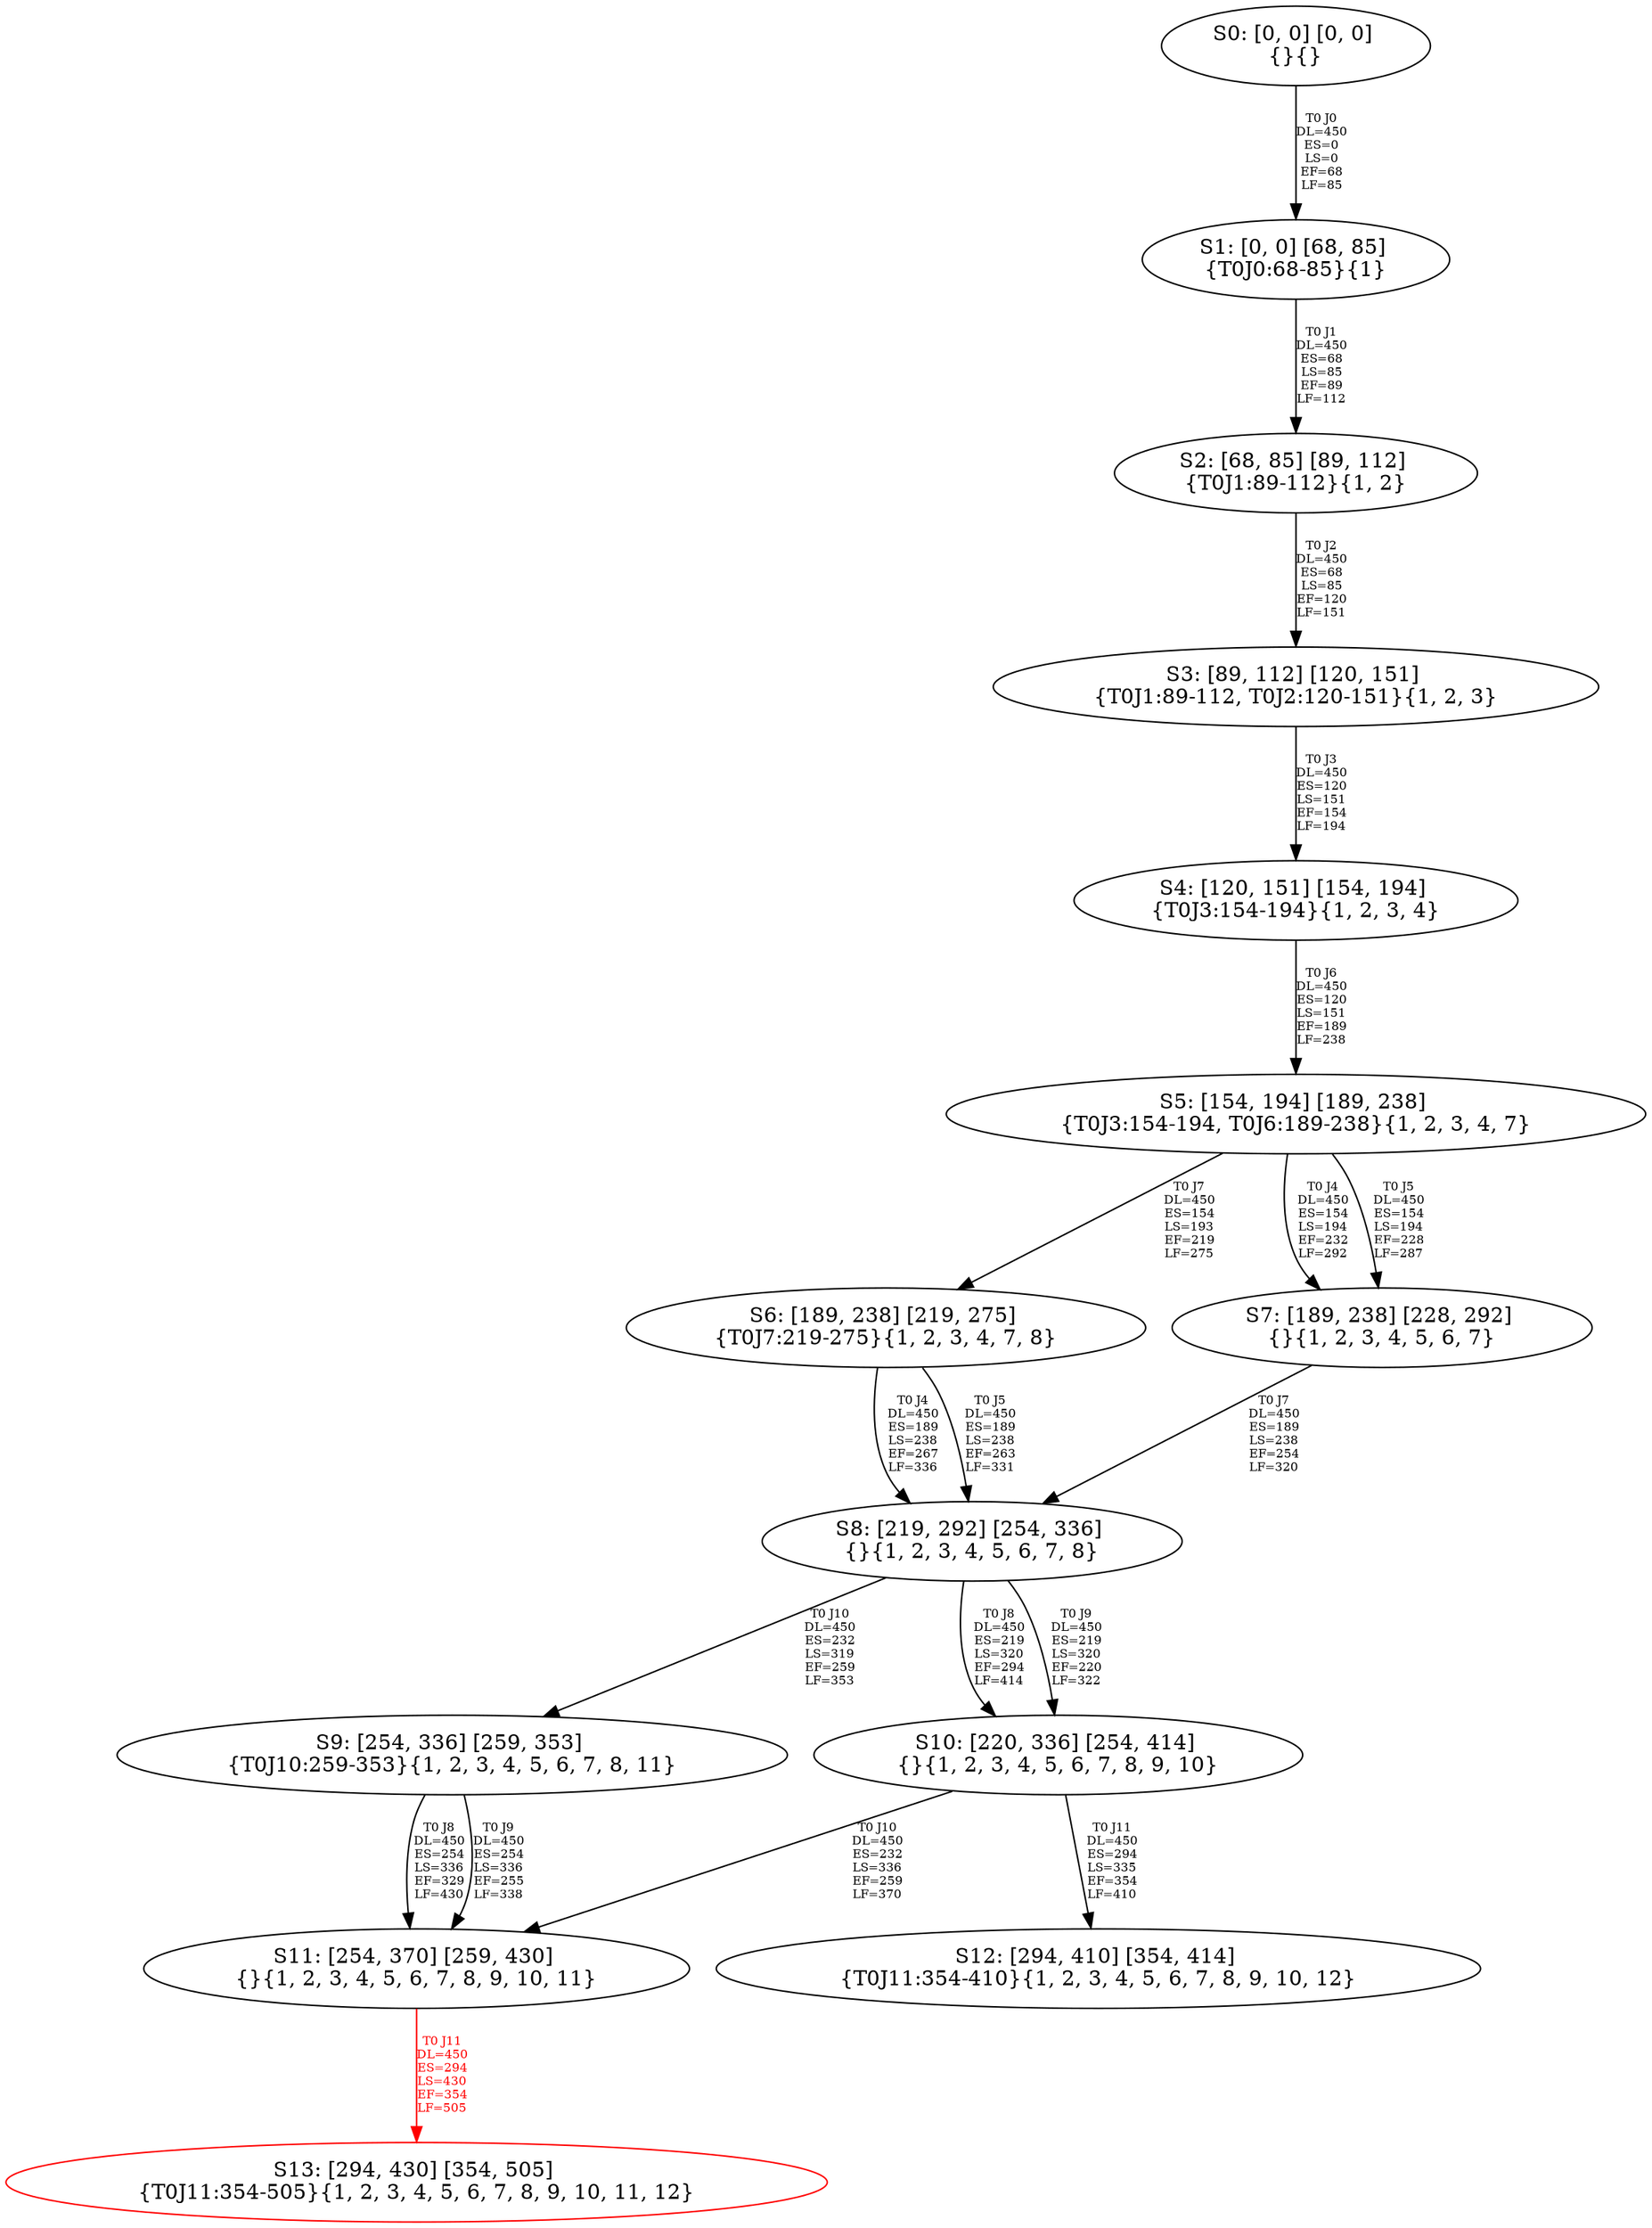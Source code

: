 digraph {
	S0[label="S0: [0, 0] [0, 0] \n{}{}"];
	S1[label="S1: [0, 0] [68, 85] \n{T0J0:68-85}{1}"];
	S2[label="S2: [68, 85] [89, 112] \n{T0J1:89-112}{1, 2}"];
	S3[label="S3: [89, 112] [120, 151] \n{T0J1:89-112, T0J2:120-151}{1, 2, 3}"];
	S4[label="S4: [120, 151] [154, 194] \n{T0J3:154-194}{1, 2, 3, 4}"];
	S5[label="S5: [154, 194] [189, 238] \n{T0J3:154-194, T0J6:189-238}{1, 2, 3, 4, 7}"];
	S6[label="S6: [189, 238] [219, 275] \n{T0J7:219-275}{1, 2, 3, 4, 7, 8}"];
	S7[label="S7: [189, 238] [228, 292] \n{}{1, 2, 3, 4, 5, 6, 7}"];
	S8[label="S8: [219, 292] [254, 336] \n{}{1, 2, 3, 4, 5, 6, 7, 8}"];
	S9[label="S9: [254, 336] [259, 353] \n{T0J10:259-353}{1, 2, 3, 4, 5, 6, 7, 8, 11}"];
	S10[label="S10: [220, 336] [254, 414] \n{}{1, 2, 3, 4, 5, 6, 7, 8, 9, 10}"];
	S11[label="S11: [254, 370] [259, 430] \n{}{1, 2, 3, 4, 5, 6, 7, 8, 9, 10, 11}"];
	S12[label="S12: [294, 410] [354, 414] \n{T0J11:354-410}{1, 2, 3, 4, 5, 6, 7, 8, 9, 10, 12}"];
	S13[label="S13: [294, 430] [354, 505] \n{T0J11:354-505}{1, 2, 3, 4, 5, 6, 7, 8, 9, 10, 11, 12}"];
	S0 -> S1[label="T0 J0\nDL=450\nES=0\nLS=0\nEF=68\nLF=85",fontsize=8];
	S1 -> S2[label="T0 J1\nDL=450\nES=68\nLS=85\nEF=89\nLF=112",fontsize=8];
	S2 -> S3[label="T0 J2\nDL=450\nES=68\nLS=85\nEF=120\nLF=151",fontsize=8];
	S3 -> S4[label="T0 J3\nDL=450\nES=120\nLS=151\nEF=154\nLF=194",fontsize=8];
	S4 -> S5[label="T0 J6\nDL=450\nES=120\nLS=151\nEF=189\nLF=238",fontsize=8];
	S5 -> S7[label="T0 J4\nDL=450\nES=154\nLS=194\nEF=232\nLF=292",fontsize=8];
	S5 -> S7[label="T0 J5\nDL=450\nES=154\nLS=194\nEF=228\nLF=287",fontsize=8];
	S5 -> S6[label="T0 J7\nDL=450\nES=154\nLS=193\nEF=219\nLF=275",fontsize=8];
	S6 -> S8[label="T0 J4\nDL=450\nES=189\nLS=238\nEF=267\nLF=336",fontsize=8];
	S6 -> S8[label="T0 J5\nDL=450\nES=189\nLS=238\nEF=263\nLF=331",fontsize=8];
	S7 -> S8[label="T0 J7\nDL=450\nES=189\nLS=238\nEF=254\nLF=320",fontsize=8];
	S8 -> S10[label="T0 J8\nDL=450\nES=219\nLS=320\nEF=294\nLF=414",fontsize=8];
	S8 -> S10[label="T0 J9\nDL=450\nES=219\nLS=320\nEF=220\nLF=322",fontsize=8];
	S8 -> S9[label="T0 J10\nDL=450\nES=232\nLS=319\nEF=259\nLF=353",fontsize=8];
	S9 -> S11[label="T0 J8\nDL=450\nES=254\nLS=336\nEF=329\nLF=430",fontsize=8];
	S9 -> S11[label="T0 J9\nDL=450\nES=254\nLS=336\nEF=255\nLF=338",fontsize=8];
	S10 -> S11[label="T0 J10\nDL=450\nES=232\nLS=336\nEF=259\nLF=370",fontsize=8];
	S10 -> S12[label="T0 J11\nDL=450\nES=294\nLS=335\nEF=354\nLF=410",fontsize=8];
	S11 -> S13[label="T0 J11\nDL=450\nES=294\nLS=430\nEF=354\nLF=505",color=Red,fontcolor=Red,fontsize=8];
S13[color=Red];
}
